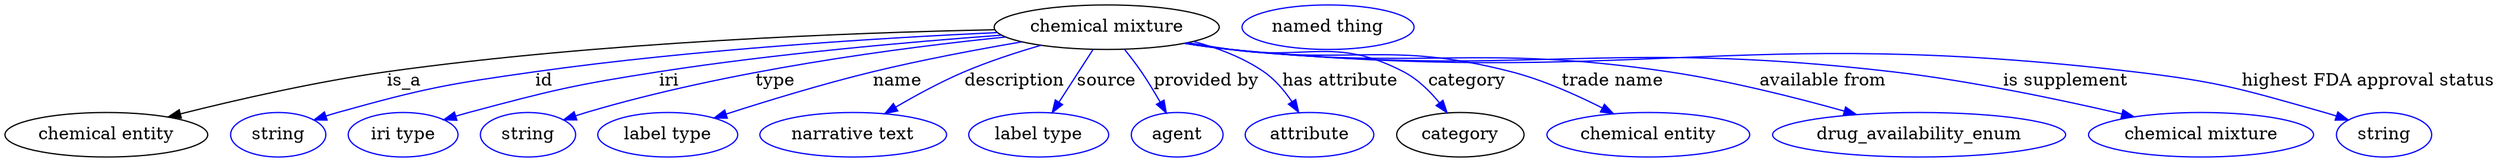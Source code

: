 digraph {
	graph [bb="0,0,2009.9,123"];
	node [label="\N"];
	"chemical mixture"	[height=0.5,
		label="chemical mixture",
		pos="889.89,105",
		width=2.5276];
	"chemical entity"	[height=0.5,
		pos="81.893,18",
		width=2.2748];
	"chemical mixture" -> "chemical entity"	[label=is_a,
		lp="321.89,61.5",
		pos="e,131.75,32.407 799.22,102.96 684.36,100.64 480.57,93.14 307.89,69 250.91,61.034 186.98,46.34 141.69,34.934"];
	id	[color=blue,
		height=0.5,
		label=string,
		pos="219.89,18",
		width=1.0652];
	"chemical mixture" -> id	[color=blue,
		label=id,
		lp="434.89,61.5",
		pos="e,248.88,29.984 801.39,100.66 708.13,96.351 557.14,87.148 427.89,69 355.99,58.904 337.83,55.499 267.89,36 264.78,35.133 261.59,34.168 \
258.39,33.151",
		style=solid];
	iri	[color=blue,
		height=0.5,
		label="iri type",
		pos="320.89,18",
		width=1.2277];
	"chemical mixture" -> iri	[color=blue,
		label=iri,
		lp="535.89,61.5",
		pos="e,354.17,30.005 804.7,98.566 731.12,93.205 622.1,83.663 527.89,69 459.16,58.301 442.14,53.797 374.89,36 371.31,35.052 367.61,34.014 \
363.9,32.933",
		style=solid];
	type	[color=blue,
		height=0.5,
		label=string,
		pos="421.89,18",
		width=1.0652];
	"chemical mixture" -> type	[color=blue,
		label=type,
		lp="621.89,61.5",
		pos="e,450.55,29.968 808.2,97.071 722.35,88.346 584.05,70.176 468.89,36 465.99,35.139 463.01,34.197 460.02,33.212",
		style=solid];
	name	[color=blue,
		height=0.5,
		label="label type",
		pos="534.89,18",
		width=1.5707];
	"chemical mixture" -> name	[color=blue,
		label=name,
		lp="720.89,61.5",
		pos="e,572.48,31.607 821.27,93.154 785.24,86.99 740.46,78.592 700.89,69 660.47,59.2 615.31,45.409 582.31,34.792",
		style=solid];
	description	[color=blue,
		height=0.5,
		label="narrative text",
		pos="684.89,18",
		width=2.0943];
	"chemical mixture" -> description	[color=blue,
		label=description,
		lp="815.39,61.5",
		pos="e,710.54,35.167 836.68,90.351 816.94,84.631 794.58,77.355 774.89,69 755.87,60.93 735.68,49.953 719.25,40.34",
		style=solid];
	source	[color=blue,
		height=0.5,
		label="label type",
		pos="834.89,18",
		width=1.5707];
	"chemical mixture" -> source	[color=blue,
		label=source,
		lp="889.89,61.5",
		pos="e,845.82,35.885 878.76,86.799 870.88,74.622 860.19,58.089 851.33,44.398",
		style=solid];
	"provided by"	[color=blue,
		height=0.5,
		label=agent,
		pos="946.89,18",
		width=1.0291];
	"chemical mixture" -> "provided by"	[color=blue,
		label="provided by",
		lp="970.39,61.5",
		pos="e,938.09,35.59 904.38,86.943 908.89,81.359 913.76,75.036 917.89,69 923.19,61.262 928.48,52.512 933.07,44.519",
		style=solid];
	"has attribute"	[color=blue,
		height=0.5,
		label=attribute,
		pos="1053.9,18",
		width=1.4443];
	"chemical mixture" -> "has attribute"	[color=blue,
		label="has attribute",
		lp="1078.9,61.5",
		pos="e,1045.1,36.182 960.09,93.451 979.64,88.254 1000.1,80.515 1016.9,69 1026,62.769 1033.7,53.565 1039.7,44.747",
		style=solid];
	category	[height=0.5,
		pos="1174.9,18",
		width=1.4263];
	"chemical mixture" -> category	[color=blue,
		label=category,
		lp="1180.4,61.5",
		pos="e,1164.5,35.818 955.46,92.463 966.92,90.558 978.75,88.663 989.89,87 1051.9,77.741 1074.3,98.132 1129.9,69 1141.1,63.128 1150.9,53.278 \
1158.4,43.866",
		style=solid];
	"trade name"	[color=blue,
		height=0.5,
		label="chemical entity",
		pos="1325.9,18",
		width=2.2748];
	"chemical mixture" -> "trade name"	[color=blue,
		label="trade name",
		lp="1297.9,61.5",
		pos="e,1297.9,34.994 954.05,92.225 965.94,90.29 978.27,88.448 989.89,87 1089.9,74.544 1118.3,94.227 1215.9,69 1241.3,62.442 1268,50.384 \
1288.8,39.753",
		style=solid];
	"available from"	[color=blue,
		height=0.5,
		label=drug_availability_enum,
		pos="1543.9,18",
		width=3.2858];
	"chemical mixture" -> "available from"	[color=blue,
		label="available from",
		lp="1467.4,61.5",
		pos="e,1493.6,34.372 953.48,92.039 965.54,90.098 978.08,88.301 989.89,87 1146,69.806 1187.5,92.068 1342.9,69 1390.9,61.869 1444.2,48.346 \
1483.9,37.16",
		style=solid];
	"is supplement"	[color=blue,
		height=0.5,
		label="chemical mixture",
		pos="1770.9,18",
		width=2.5276];
	"chemical mixture" -> "is supplement"	[color=blue,
		label="is supplement",
		lp="1663.4,61.5",
		pos="e,1716.6,32.632 952.93,91.959 965.15,90 977.89,88.217 989.89,87 1225.7,63.084 1287.5,96.516 1522.9,69 1585.9,61.63 1656.9,46.643 \
1706.7,34.99",
		style=solid];
	"highest FDA approval status"	[color=blue,
		height=0.5,
		label=string,
		pos="1917.9,18",
		width=1.0652];
	"chemical mixture" -> "highest FDA approval status"	[color=blue,
		label="highest FDA approval status",
		lp="1907.4,61.5",
		pos="e,1889.3,30.049 952.65,91.914 964.96,89.946 977.8,88.171 989.89,87 1312,55.798 1396.5,107.29 1717.9,69 1787,60.771 1804,55.207 1870.9,\
36 1873.8,35.164 1876.8,34.241 1879.8,33.269",
		style=solid];
	"named thing_category"	[color=blue,
		height=0.5,
		label="named thing",
		pos="1068.9,105",
		width=1.9318];
}
